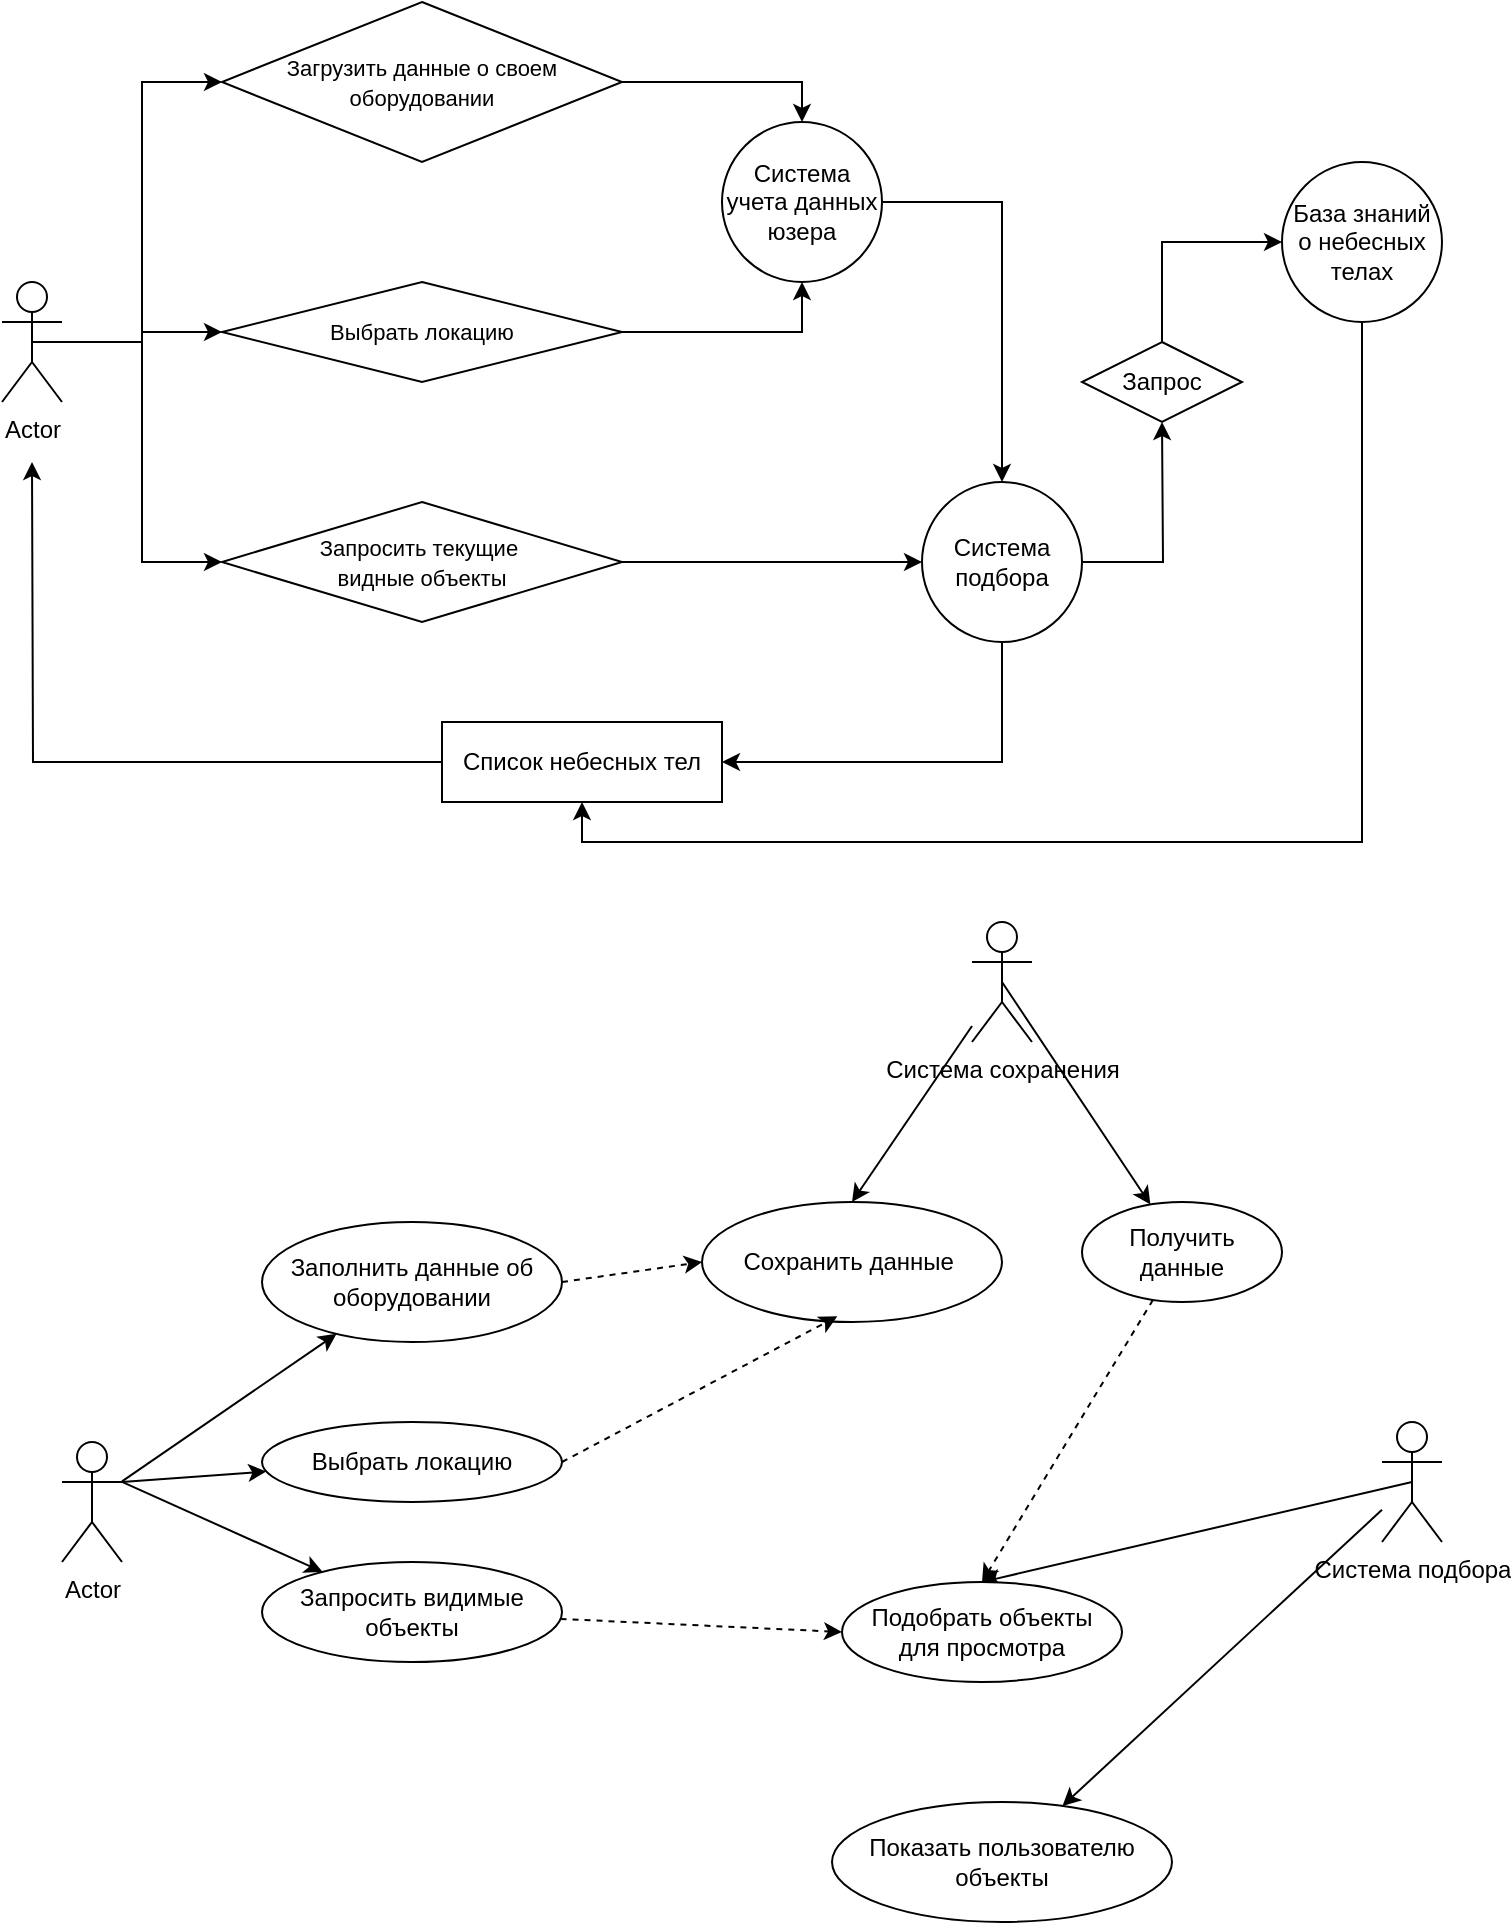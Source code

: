 <mxfile version="24.8.3">
  <diagram id="PtqWroX1pcGJvrtXxroe" name="Page-1">
    <mxGraphModel dx="1050" dy="522" grid="1" gridSize="10" guides="1" tooltips="1" connect="1" arrows="1" fold="1" page="1" pageScale="1" pageWidth="850" pageHeight="1100" math="0" shadow="0">
      <root>
        <mxCell id="0" />
        <mxCell id="1" parent="0" />
        <mxCell id="wP3wJTWDok0Trz7eWz-c-7" style="edgeStyle=orthogonalEdgeStyle;rounded=0;orthogonalLoop=1;jettySize=auto;html=1;exitX=0.5;exitY=0.5;exitDx=0;exitDy=0;exitPerimeter=0;entryX=0;entryY=0.5;entryDx=0;entryDy=0;" parent="1" source="g7VKKsddG1Id4xtsdgsH-1" target="wP3wJTWDok0Trz7eWz-c-5" edge="1">
          <mxGeometry relative="1" as="geometry" />
        </mxCell>
        <mxCell id="wP3wJTWDok0Trz7eWz-c-8" style="edgeStyle=orthogonalEdgeStyle;rounded=0;orthogonalLoop=1;jettySize=auto;html=1;exitX=0.5;exitY=0.5;exitDx=0;exitDy=0;exitPerimeter=0;entryX=0;entryY=0.5;entryDx=0;entryDy=0;" parent="1" source="g7VKKsddG1Id4xtsdgsH-1" target="wP3wJTWDok0Trz7eWz-c-6" edge="1">
          <mxGeometry relative="1" as="geometry" />
        </mxCell>
        <mxCell id="wP3wJTWDok0Trz7eWz-c-17" style="edgeStyle=orthogonalEdgeStyle;rounded=0;orthogonalLoop=1;jettySize=auto;html=1;entryX=0;entryY=0.5;entryDx=0;entryDy=0;" parent="1" source="g7VKKsddG1Id4xtsdgsH-1" target="wP3wJTWDok0Trz7eWz-c-16" edge="1">
          <mxGeometry relative="1" as="geometry" />
        </mxCell>
        <mxCell id="g7VKKsddG1Id4xtsdgsH-1" value="Actor" style="shape=umlActor;verticalLabelPosition=bottom;verticalAlign=top;html=1;outlineConnect=0;" parent="1" vertex="1">
          <mxGeometry x="70" y="200" width="30" height="60" as="geometry" />
        </mxCell>
        <mxCell id="wP3wJTWDok0Trz7eWz-c-13" style="edgeStyle=orthogonalEdgeStyle;rounded=0;orthogonalLoop=1;jettySize=auto;html=1;exitX=1;exitY=0.5;exitDx=0;exitDy=0;entryX=0.5;entryY=0;entryDx=0;entryDy=0;" parent="1" source="wP3wJTWDok0Trz7eWz-c-5" target="wP3wJTWDok0Trz7eWz-c-12" edge="1">
          <mxGeometry relative="1" as="geometry" />
        </mxCell>
        <mxCell id="wP3wJTWDok0Trz7eWz-c-5" value="&lt;font style=&quot;font-size: 11px;&quot;&gt;Загрузить данные о своем оборудовании&lt;/font&gt;" style="rhombus;whiteSpace=wrap;html=1;" parent="1" vertex="1">
          <mxGeometry x="180" y="60" width="200" height="80" as="geometry" />
        </mxCell>
        <mxCell id="wP3wJTWDok0Trz7eWz-c-14" style="edgeStyle=orthogonalEdgeStyle;rounded=0;orthogonalLoop=1;jettySize=auto;html=1;exitX=1;exitY=0.5;exitDx=0;exitDy=0;entryX=0.5;entryY=1;entryDx=0;entryDy=0;" parent="1" source="wP3wJTWDok0Trz7eWz-c-6" target="wP3wJTWDok0Trz7eWz-c-12" edge="1">
          <mxGeometry relative="1" as="geometry" />
        </mxCell>
        <mxCell id="wP3wJTWDok0Trz7eWz-c-6" value="&lt;font style=&quot;font-size: 11px;&quot;&gt;Выбрать локацию&lt;/font&gt;" style="rhombus;whiteSpace=wrap;html=1;" parent="1" vertex="1">
          <mxGeometry x="180" y="200" width="200" height="50" as="geometry" />
        </mxCell>
        <mxCell id="wP3wJTWDok0Trz7eWz-c-20" style="edgeStyle=orthogonalEdgeStyle;rounded=0;orthogonalLoop=1;jettySize=auto;html=1;exitX=1;exitY=0.5;exitDx=0;exitDy=0;" parent="1" source="wP3wJTWDok0Trz7eWz-c-12" target="wP3wJTWDok0Trz7eWz-c-18" edge="1">
          <mxGeometry relative="1" as="geometry" />
        </mxCell>
        <mxCell id="wP3wJTWDok0Trz7eWz-c-12" value="Система учета данных юзера" style="ellipse;whiteSpace=wrap;html=1;aspect=fixed;" parent="1" vertex="1">
          <mxGeometry x="430" y="120" width="80" height="80" as="geometry" />
        </mxCell>
        <mxCell id="wP3wJTWDok0Trz7eWz-c-19" style="edgeStyle=orthogonalEdgeStyle;rounded=0;orthogonalLoop=1;jettySize=auto;html=1;entryX=0;entryY=0.5;entryDx=0;entryDy=0;" parent="1" source="wP3wJTWDok0Trz7eWz-c-16" target="wP3wJTWDok0Trz7eWz-c-18" edge="1">
          <mxGeometry relative="1" as="geometry" />
        </mxCell>
        <mxCell id="wP3wJTWDok0Trz7eWz-c-16" value="&lt;font style=&quot;font-size: 11px;&quot;&gt;Запросить текущие&amp;nbsp;&lt;/font&gt;&lt;div&gt;&lt;font style=&quot;font-size: 11px;&quot;&gt;видные объекты&lt;/font&gt;&lt;/div&gt;" style="rhombus;whiteSpace=wrap;html=1;" parent="1" vertex="1">
          <mxGeometry x="180" y="310" width="200" height="60" as="geometry" />
        </mxCell>
        <mxCell id="YFpaz4wGAG_Ez2dE_PRF-11" style="edgeStyle=orthogonalEdgeStyle;rounded=0;orthogonalLoop=1;jettySize=auto;html=1;" parent="1" source="wP3wJTWDok0Trz7eWz-c-18" edge="1">
          <mxGeometry relative="1" as="geometry">
            <mxPoint x="650" y="270" as="targetPoint" />
          </mxGeometry>
        </mxCell>
        <mxCell id="wP3wJTWDok0Trz7eWz-c-18" value="Система подбора" style="ellipse;whiteSpace=wrap;html=1;aspect=fixed;" parent="1" vertex="1">
          <mxGeometry x="530" y="300" width="80" height="80" as="geometry" />
        </mxCell>
        <mxCell id="YFpaz4wGAG_Ez2dE_PRF-6" style="edgeStyle=orthogonalEdgeStyle;rounded=0;orthogonalLoop=1;jettySize=auto;html=1;" parent="1" source="YFpaz4wGAG_Ez2dE_PRF-2" edge="1">
          <mxGeometry relative="1" as="geometry">
            <mxPoint x="85" y="290" as="targetPoint" />
          </mxGeometry>
        </mxCell>
        <mxCell id="YFpaz4wGAG_Ez2dE_PRF-2" value="Список небесных тел" style="rounded=0;whiteSpace=wrap;html=1;" parent="1" vertex="1">
          <mxGeometry x="290" y="420" width="140" height="40" as="geometry" />
        </mxCell>
        <mxCell id="YFpaz4wGAG_Ez2dE_PRF-5" value="" style="endArrow=classic;html=1;rounded=0;entryX=1;entryY=0.5;entryDx=0;entryDy=0;exitX=0.5;exitY=1;exitDx=0;exitDy=0;" parent="1" source="wP3wJTWDok0Trz7eWz-c-18" target="YFpaz4wGAG_Ez2dE_PRF-2" edge="1">
          <mxGeometry width="50" height="50" relative="1" as="geometry">
            <mxPoint x="310" y="330" as="sourcePoint" />
            <mxPoint x="360" y="280" as="targetPoint" />
            <Array as="points">
              <mxPoint x="570" y="440" />
            </Array>
          </mxGeometry>
        </mxCell>
        <mxCell id="YFpaz4wGAG_Ez2dE_PRF-13" style="edgeStyle=orthogonalEdgeStyle;rounded=0;orthogonalLoop=1;jettySize=auto;html=1;entryX=0.5;entryY=1;entryDx=0;entryDy=0;" parent="1" source="YFpaz4wGAG_Ez2dE_PRF-7" target="YFpaz4wGAG_Ez2dE_PRF-2" edge="1">
          <mxGeometry relative="1" as="geometry">
            <mxPoint x="750" y="340" as="targetPoint" />
            <Array as="points">
              <mxPoint x="750" y="480" />
              <mxPoint x="360" y="480" />
            </Array>
          </mxGeometry>
        </mxCell>
        <mxCell id="YFpaz4wGAG_Ez2dE_PRF-7" value="База знаний о небесных телах" style="ellipse;whiteSpace=wrap;html=1;aspect=fixed;" parent="1" vertex="1">
          <mxGeometry x="710" y="140" width="80" height="80" as="geometry" />
        </mxCell>
        <mxCell id="YFpaz4wGAG_Ez2dE_PRF-12" style="edgeStyle=orthogonalEdgeStyle;rounded=0;orthogonalLoop=1;jettySize=auto;html=1;entryX=0;entryY=0.5;entryDx=0;entryDy=0;" parent="1" source="YFpaz4wGAG_Ez2dE_PRF-10" target="YFpaz4wGAG_Ez2dE_PRF-7" edge="1">
          <mxGeometry relative="1" as="geometry">
            <mxPoint x="680" y="170" as="targetPoint" />
            <Array as="points">
              <mxPoint x="650" y="180" />
            </Array>
          </mxGeometry>
        </mxCell>
        <mxCell id="YFpaz4wGAG_Ez2dE_PRF-10" value="Запрос" style="rhombus;whiteSpace=wrap;html=1;" parent="1" vertex="1">
          <mxGeometry x="610" y="230" width="80" height="40" as="geometry" />
        </mxCell>
        <mxCell id="W4FITgFBoCbSTTX3B-rG-1" value="Actor" style="shape=umlActor;verticalLabelPosition=bottom;verticalAlign=top;html=1;outlineConnect=0;" vertex="1" parent="1">
          <mxGeometry x="100" y="780" width="30" height="60" as="geometry" />
        </mxCell>
        <mxCell id="W4FITgFBoCbSTTX3B-rG-2" value="" style="endArrow=classic;html=1;rounded=0;" edge="1" parent="1" source="W4FITgFBoCbSTTX3B-rG-1" target="W4FITgFBoCbSTTX3B-rG-3">
          <mxGeometry width="50" height="50" relative="1" as="geometry">
            <mxPoint x="390" y="770" as="sourcePoint" />
            <mxPoint x="250" y="700" as="targetPoint" />
          </mxGeometry>
        </mxCell>
        <mxCell id="W4FITgFBoCbSTTX3B-rG-3" value="Заполнить данные об оборудовании" style="ellipse;whiteSpace=wrap;html=1;" vertex="1" parent="1">
          <mxGeometry x="200" y="670" width="150" height="60" as="geometry" />
        </mxCell>
        <mxCell id="W4FITgFBoCbSTTX3B-rG-5" value="" style="endArrow=classic;html=1;rounded=0;exitX=1;exitY=0.333;exitDx=0;exitDy=0;exitPerimeter=0;" edge="1" parent="1" source="W4FITgFBoCbSTTX3B-rG-1" target="W4FITgFBoCbSTTX3B-rG-6">
          <mxGeometry width="50" height="50" relative="1" as="geometry">
            <mxPoint x="480" y="670" as="sourcePoint" />
            <mxPoint x="230" y="790" as="targetPoint" />
          </mxGeometry>
        </mxCell>
        <mxCell id="W4FITgFBoCbSTTX3B-rG-6" value="Выбрать локацию" style="ellipse;whiteSpace=wrap;html=1;" vertex="1" parent="1">
          <mxGeometry x="200" y="770" width="150" height="40" as="geometry" />
        </mxCell>
        <mxCell id="W4FITgFBoCbSTTX3B-rG-7" value="" style="endArrow=classic;html=1;rounded=0;exitX=1;exitY=0.333;exitDx=0;exitDy=0;exitPerimeter=0;" edge="1" parent="1" source="W4FITgFBoCbSTTX3B-rG-1" target="W4FITgFBoCbSTTX3B-rG-8">
          <mxGeometry width="50" height="50" relative="1" as="geometry">
            <mxPoint x="480" y="960" as="sourcePoint" />
            <mxPoint x="210" y="870" as="targetPoint" />
          </mxGeometry>
        </mxCell>
        <mxCell id="W4FITgFBoCbSTTX3B-rG-23" style="rounded=0;orthogonalLoop=1;jettySize=auto;html=1;entryX=0;entryY=0.5;entryDx=0;entryDy=0;dashed=1;" edge="1" parent="1" source="W4FITgFBoCbSTTX3B-rG-8" target="W4FITgFBoCbSTTX3B-rG-17">
          <mxGeometry relative="1" as="geometry" />
        </mxCell>
        <mxCell id="W4FITgFBoCbSTTX3B-rG-8" value="Запросить видимые объекты" style="ellipse;whiteSpace=wrap;html=1;" vertex="1" parent="1">
          <mxGeometry x="200" y="840" width="150" height="50" as="geometry" />
        </mxCell>
        <mxCell id="W4FITgFBoCbSTTX3B-rG-9" value="Сохранить данные&amp;nbsp;" style="ellipse;whiteSpace=wrap;html=1;" vertex="1" parent="1">
          <mxGeometry x="420" y="660" width="150" height="60" as="geometry" />
        </mxCell>
        <mxCell id="W4FITgFBoCbSTTX3B-rG-20" style="rounded=0;orthogonalLoop=1;jettySize=auto;html=1;exitX=0.5;exitY=0.5;exitDx=0;exitDy=0;exitPerimeter=0;" edge="1" parent="1" source="W4FITgFBoCbSTTX3B-rG-10" target="W4FITgFBoCbSTTX3B-rG-21">
          <mxGeometry relative="1" as="geometry">
            <mxPoint x="650" y="640" as="targetPoint" />
          </mxGeometry>
        </mxCell>
        <mxCell id="W4FITgFBoCbSTTX3B-rG-10" value="Система сохранения" style="shape=umlActor;verticalLabelPosition=bottom;verticalAlign=top;html=1;outlineConnect=0;" vertex="1" parent="1">
          <mxGeometry x="555" y="520" width="30" height="60" as="geometry" />
        </mxCell>
        <mxCell id="W4FITgFBoCbSTTX3B-rG-13" value="" style="endArrow=classic;html=1;rounded=0;entryX=0.5;entryY=0;entryDx=0;entryDy=0;" edge="1" parent="1" source="W4FITgFBoCbSTTX3B-rG-10" target="W4FITgFBoCbSTTX3B-rG-9">
          <mxGeometry width="50" height="50" relative="1" as="geometry">
            <mxPoint x="480" y="790" as="sourcePoint" />
            <mxPoint x="530" y="740" as="targetPoint" />
          </mxGeometry>
        </mxCell>
        <mxCell id="W4FITgFBoCbSTTX3B-rG-14" value="" style="endArrow=classic;html=1;rounded=0;exitX=1;exitY=0.5;exitDx=0;exitDy=0;entryX=0;entryY=0.5;entryDx=0;entryDy=0;dashed=1;" edge="1" parent="1" source="W4FITgFBoCbSTTX3B-rG-3" target="W4FITgFBoCbSTTX3B-rG-9">
          <mxGeometry width="50" height="50" relative="1" as="geometry">
            <mxPoint x="480" y="790" as="sourcePoint" />
            <mxPoint x="530" y="740" as="targetPoint" />
          </mxGeometry>
        </mxCell>
        <mxCell id="W4FITgFBoCbSTTX3B-rG-15" style="rounded=0;orthogonalLoop=1;jettySize=auto;html=1;exitX=1;exitY=0.5;exitDx=0;exitDy=0;entryX=0.451;entryY=0.953;entryDx=0;entryDy=0;entryPerimeter=0;dashed=1;" edge="1" parent="1" source="W4FITgFBoCbSTTX3B-rG-6" target="W4FITgFBoCbSTTX3B-rG-9">
          <mxGeometry relative="1" as="geometry" />
        </mxCell>
        <mxCell id="W4FITgFBoCbSTTX3B-rG-18" style="rounded=0;orthogonalLoop=1;jettySize=auto;html=1;exitX=0.5;exitY=0.5;exitDx=0;exitDy=0;exitPerimeter=0;entryX=0.5;entryY=0;entryDx=0;entryDy=0;" edge="1" parent="1" source="W4FITgFBoCbSTTX3B-rG-16" target="W4FITgFBoCbSTTX3B-rG-17">
          <mxGeometry relative="1" as="geometry" />
        </mxCell>
        <mxCell id="W4FITgFBoCbSTTX3B-rG-16" value="Система подбора" style="shape=umlActor;verticalLabelPosition=bottom;verticalAlign=top;html=1;outlineConnect=0;" vertex="1" parent="1">
          <mxGeometry x="760" y="770" width="30" height="60" as="geometry" />
        </mxCell>
        <mxCell id="W4FITgFBoCbSTTX3B-rG-17" value="Подобрать объекты&lt;div&gt;для просмотра&lt;/div&gt;" style="ellipse;whiteSpace=wrap;html=1;" vertex="1" parent="1">
          <mxGeometry x="490" y="850" width="140" height="50" as="geometry" />
        </mxCell>
        <mxCell id="W4FITgFBoCbSTTX3B-rG-22" style="rounded=0;orthogonalLoop=1;jettySize=auto;html=1;entryX=0.5;entryY=0;entryDx=0;entryDy=0;dashed=1;" edge="1" parent="1" source="W4FITgFBoCbSTTX3B-rG-21" target="W4FITgFBoCbSTTX3B-rG-17">
          <mxGeometry relative="1" as="geometry" />
        </mxCell>
        <mxCell id="W4FITgFBoCbSTTX3B-rG-21" value="Получить данные" style="ellipse;whiteSpace=wrap;html=1;" vertex="1" parent="1">
          <mxGeometry x="610" y="660" width="100" height="50" as="geometry" />
        </mxCell>
        <mxCell id="W4FITgFBoCbSTTX3B-rG-24" value="Показать пользователю объекты" style="ellipse;whiteSpace=wrap;html=1;" vertex="1" parent="1">
          <mxGeometry x="485" y="960" width="170" height="60" as="geometry" />
        </mxCell>
        <mxCell id="W4FITgFBoCbSTTX3B-rG-25" value="" style="endArrow=classic;html=1;rounded=0;" edge="1" parent="1" source="W4FITgFBoCbSTTX3B-rG-16" target="W4FITgFBoCbSTTX3B-rG-24">
          <mxGeometry width="50" height="50" relative="1" as="geometry">
            <mxPoint x="480" y="830" as="sourcePoint" />
            <mxPoint x="530" y="780" as="targetPoint" />
          </mxGeometry>
        </mxCell>
      </root>
    </mxGraphModel>
  </diagram>
</mxfile>
